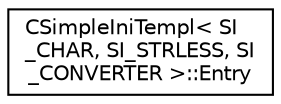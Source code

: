 digraph "Graphical Class Hierarchy"
{
  edge [fontname="Helvetica",fontsize="10",labelfontname="Helvetica",labelfontsize="10"];
  node [fontname="Helvetica",fontsize="10",shape=record];
  rankdir="LR";
  Node1 [label="CSimpleIniTempl\< SI\l_CHAR, SI_STRLESS, SI\l_CONVERTER \>::Entry",height=0.2,width=0.4,color="black", fillcolor="white", style="filled",URL="$structCSimpleIniTempl_1_1Entry.html"];
}
